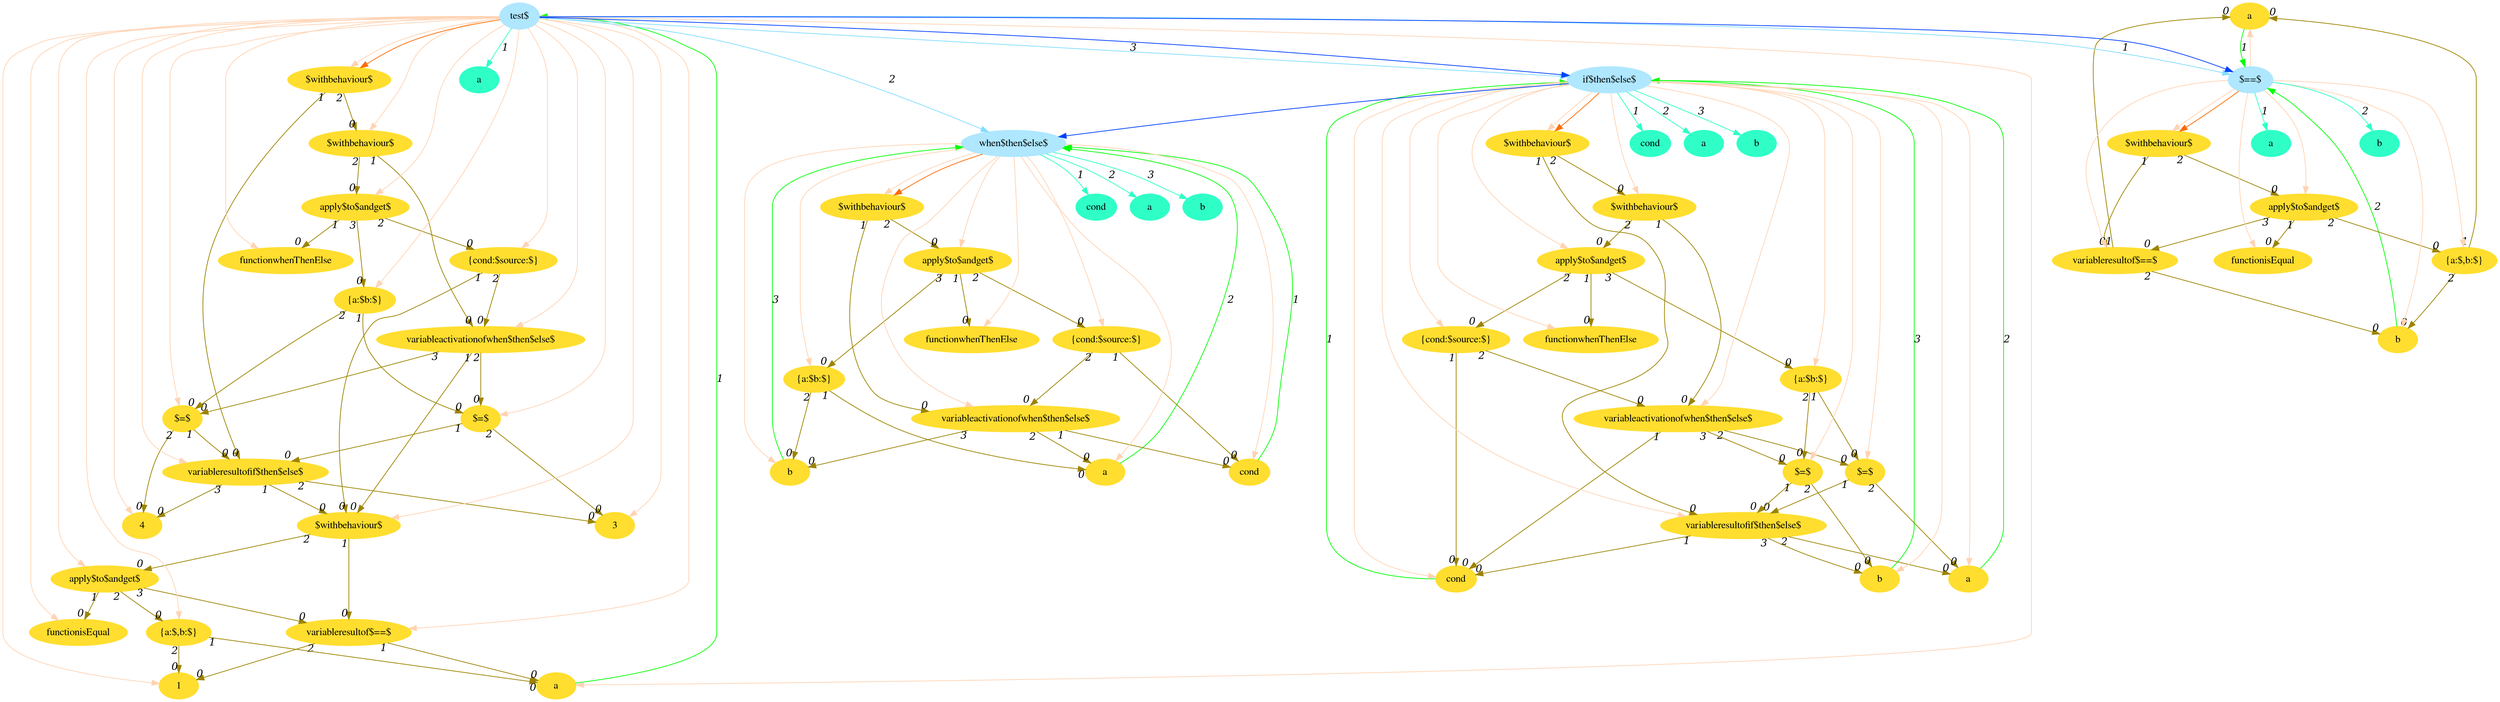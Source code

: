 digraph g{node_351 [shape="ellipse", style="filled", color="#ffde2f", fontname="Times", label="a" ]
node_357 [shape="ellipse", style="filled", color="#ffde2f", fontname="Times", label="b" ]
node_363 [shape="ellipse", style="filled", color="#ffde2f", fontname="Times", label="variableresultof$==$" ]
node_370 [shape="ellipse", style="filled", color="#ffde2f", fontname="Times", label="functionisEqual" ]
node_374 [shape="ellipse", style="filled", color="#ffde2f", fontname="Times", label="{a:$,b:$}" ]
node_380 [shape="ellipse", style="filled", color="#ffde2f", fontname="Times", label="apply$to$andget$" ]
node_387 [shape="ellipse", style="filled", color="#ffde2f", fontname="Times", label="$withbehaviour$" ]
node_393 [shape="ellipse", style="filled", color="#ffde2f", fontname="Times", label="cond" ]
node_399 [shape="ellipse", style="filled", color="#ffde2f", fontname="Times", label="a" ]
node_405 [shape="ellipse", style="filled", color="#ffde2f", fontname="Times", label="b" ]
node_411 [shape="ellipse", style="filled", color="#ffde2f", fontname="Times", label="variableactivationofwhen$then$else$" ]
node_419 [shape="ellipse", style="filled", color="#ffde2f", fontname="Times", label="functionwhenThenElse" ]
node_423 [shape="ellipse", style="filled", color="#ffde2f", fontname="Times", label="{cond:$source:$}" ]
node_429 [shape="ellipse", style="filled", color="#ffde2f", fontname="Times", label="{a:$b:$}" ]
node_435 [shape="ellipse", style="filled", color="#ffde2f", fontname="Times", label="apply$to$andget$" ]
node_442 [shape="ellipse", style="filled", color="#ffde2f", fontname="Times", label="$withbehaviour$" ]
node_448 [shape="ellipse", style="filled", color="#ffde2f", fontname="Times", label="cond" ]
node_454 [shape="ellipse", style="filled", color="#ffde2f", fontname="Times", label="a" ]
node_460 [shape="ellipse", style="filled", color="#ffde2f", fontname="Times", label="b" ]
node_466 [shape="ellipse", style="filled", color="#ffde2f", fontname="Times", label="variableresultofif$then$else$" ]
node_475 [shape="ellipse", style="filled", color="#ffde2f", fontname="Times", label="$=$" ]
node_481 [shape="ellipse", style="filled", color="#ffde2f", fontname="Times", label="$=$" ]
node_490 [shape="ellipse", style="filled", color="#ffde2f", fontname="Times", label="variableactivationofwhen$then$else$" ]
node_491 [shape="ellipse", style="filled", color="#ffde2f", fontname="Times", label="functionwhenThenElse" ]
node_492 [shape="ellipse", style="filled", color="#ffde2f", fontname="Times", label="{cond:$source:$}" ]
node_493 [shape="ellipse", style="filled", color="#ffde2f", fontname="Times", label="{a:$b:$}" ]
node_494 [shape="ellipse", style="filled", color="#ffde2f", fontname="Times", label="apply$to$andget$" ]
node_495 [shape="ellipse", style="filled", color="#ffde2f", fontname="Times", label="$withbehaviour$" ]
node_527 [shape="ellipse", style="filled", color="#ffde2f", fontname="Times", label="$withbehaviour$" ]
node_533 [shape="ellipse", style="filled", color="#ffde2f", fontname="Times", label="a" ]
node_538 [shape="ellipse", style="filled", color="#ffde2f", fontname="Times", label="1" ]
node_544 [shape="ellipse", style="filled", color="#ffde2f", fontname="Times", label="variableresultof$==$" ]
node_545 [shape="ellipse", style="filled", color="#ffde2f", fontname="Times", label="functionisEqual" ]
node_546 [shape="ellipse", style="filled", color="#ffde2f", fontname="Times", label="{a:$,b:$}" ]
node_547 [shape="ellipse", style="filled", color="#ffde2f", fontname="Times", label="apply$to$andget$" ]
node_548 [shape="ellipse", style="filled", color="#ffde2f", fontname="Times", label="$withbehaviour$" ]
node_572 [shape="ellipse", style="filled", color="#ffde2f", fontname="Times", label="3" ]
node_576 [shape="ellipse", style="filled", color="#ffde2f", fontname="Times", label="4" ]
node_583 [shape="ellipse", style="filled", color="#ffde2f", fontname="Times", label="variableresultofif$then$else$" ]
node_584 [shape="ellipse", style="filled", color="#ffde2f", fontname="Times", label="$=$" ]
node_585 [shape="ellipse", style="filled", color="#ffde2f", fontname="Times", label="$=$" ]
node_586 [shape="ellipse", style="filled", color="#ffde2f", fontname="Times", label="variableactivationofwhen$then$else$" ]
node_587 [shape="ellipse", style="filled", color="#ffde2f", fontname="Times", label="functionwhenThenElse" ]
node_588 [shape="ellipse", style="filled", color="#ffde2f", fontname="Times", label="{cond:$source:$}" ]
node_589 [shape="ellipse", style="filled", color="#ffde2f", fontname="Times", label="{a:$b:$}" ]
node_590 [shape="ellipse", style="filled", color="#ffde2f", fontname="Times", label="apply$to$andget$" ]
node_591 [shape="ellipse", style="filled", color="#ffde2f", fontname="Times", label="$withbehaviour$" ]
node_592 [shape="ellipse", style="filled", color="#ffde2f", fontname="Times", label="$withbehaviour$" ]
node_1 [shape="ellipse", style="filled", color="#afe7ff", fontname="Times", label="test$" ]
node_2 [shape="ellipse", style="filled", color="#afe7ff", fontname="Times", label="$==$" ]
node_43 [shape="ellipse", style="filled", color="#afe7ff", fontname="Times", label="when$then$else$" ]
node_98 [shape="ellipse", style="filled", color="#afe7ff", fontname="Times", label="if$then$else$" ]
node_3 [shape="ellipse", style="filled", color="#2fffc7", fontname="Times", label="a" ]
node_4 [shape="ellipse", style="filled", color="#2fffc7", fontname="Times", label="b" ]
node_44 [shape="ellipse", style="filled", color="#2fffc7", fontname="Times", label="cond" ]
node_45 [shape="ellipse", style="filled", color="#2fffc7", fontname="Times", label="a" ]
node_46 [shape="ellipse", style="filled", color="#2fffc7", fontname="Times", label="b" ]
node_99 [shape="ellipse", style="filled", color="#2fffc7", fontname="Times", label="cond" ]
node_100 [shape="ellipse", style="filled", color="#2fffc7", fontname="Times", label="a" ]
node_101 [shape="ellipse", style="filled", color="#2fffc7", fontname="Times", label="b" ]
node_165 [shape="ellipse", style="filled", color="#2fffc7", fontname="Times", label="a" ]
node_2 -> node_351 [dir=forward, arrowHead=normal, fontname="Times-Italic", arrowsize=1, color="#ffd3b3", label="",  headlabel="", taillabel="" ]
node_2 -> node_357 [dir=forward, arrowHead=normal, fontname="Times-Italic", arrowsize=1, color="#ffd3b3", label="",  headlabel="", taillabel="" ]
node_2 -> node_363 [dir=forward, arrowHead=normal, fontname="Times-Italic", arrowsize=1, color="#ffd3b3", label="",  headlabel="", taillabel="" ]
node_2 -> node_370 [dir=forward, arrowHead=normal, fontname="Times-Italic", arrowsize=1, color="#ffd3b3", label="",  headlabel="", taillabel="" ]
node_2 -> node_374 [dir=forward, arrowHead=normal, fontname="Times-Italic", arrowsize=1, color="#ffd3b3", label="",  headlabel="", taillabel="" ]
node_2 -> node_380 [dir=forward, arrowHead=normal, fontname="Times-Italic", arrowsize=1, color="#ffd3b3", label="",  headlabel="", taillabel="" ]
node_2 -> node_387 [dir=forward, arrowHead=normal, fontname="Times-Italic", arrowsize=1, color="#ffd3b3", label="",  headlabel="", taillabel="" ]
node_43 -> node_393 [dir=forward, arrowHead=normal, fontname="Times-Italic", arrowsize=1, color="#ffd3b3", label="",  headlabel="", taillabel="" ]
node_43 -> node_399 [dir=forward, arrowHead=normal, fontname="Times-Italic", arrowsize=1, color="#ffd3b3", label="",  headlabel="", taillabel="" ]
node_43 -> node_405 [dir=forward, arrowHead=normal, fontname="Times-Italic", arrowsize=1, color="#ffd3b3", label="",  headlabel="", taillabel="" ]
node_43 -> node_411 [dir=forward, arrowHead=normal, fontname="Times-Italic", arrowsize=1, color="#ffd3b3", label="",  headlabel="", taillabel="" ]
node_43 -> node_419 [dir=forward, arrowHead=normal, fontname="Times-Italic", arrowsize=1, color="#ffd3b3", label="",  headlabel="", taillabel="" ]
node_43 -> node_423 [dir=forward, arrowHead=normal, fontname="Times-Italic", arrowsize=1, color="#ffd3b3", label="",  headlabel="", taillabel="" ]
node_43 -> node_429 [dir=forward, arrowHead=normal, fontname="Times-Italic", arrowsize=1, color="#ffd3b3", label="",  headlabel="", taillabel="" ]
node_43 -> node_435 [dir=forward, arrowHead=normal, fontname="Times-Italic", arrowsize=1, color="#ffd3b3", label="",  headlabel="", taillabel="" ]
node_43 -> node_442 [dir=forward, arrowHead=normal, fontname="Times-Italic", arrowsize=1, color="#ffd3b3", label="",  headlabel="", taillabel="" ]
node_98 -> node_448 [dir=forward, arrowHead=normal, fontname="Times-Italic", arrowsize=1, color="#ffd3b3", label="",  headlabel="", taillabel="" ]
node_98 -> node_454 [dir=forward, arrowHead=normal, fontname="Times-Italic", arrowsize=1, color="#ffd3b3", label="",  headlabel="", taillabel="" ]
node_98 -> node_460 [dir=forward, arrowHead=normal, fontname="Times-Italic", arrowsize=1, color="#ffd3b3", label="",  headlabel="", taillabel="" ]
node_98 -> node_466 [dir=forward, arrowHead=normal, fontname="Times-Italic", arrowsize=1, color="#ffd3b3", label="",  headlabel="", taillabel="" ]
node_98 -> node_475 [dir=forward, arrowHead=normal, fontname="Times-Italic", arrowsize=1, color="#ffd3b3", label="",  headlabel="", taillabel="" ]
node_98 -> node_481 [dir=forward, arrowHead=normal, fontname="Times-Italic", arrowsize=1, color="#ffd3b3", label="",  headlabel="", taillabel="" ]
node_98 -> node_490 [dir=forward, arrowHead=normal, fontname="Times-Italic", arrowsize=1, color="#ffd3b3", label="",  headlabel="", taillabel="" ]
node_98 -> node_491 [dir=forward, arrowHead=normal, fontname="Times-Italic", arrowsize=1, color="#ffd3b3", label="",  headlabel="", taillabel="" ]
node_98 -> node_492 [dir=forward, arrowHead=normal, fontname="Times-Italic", arrowsize=1, color="#ffd3b3", label="",  headlabel="", taillabel="" ]
node_98 -> node_493 [dir=forward, arrowHead=normal, fontname="Times-Italic", arrowsize=1, color="#ffd3b3", label="",  headlabel="", taillabel="" ]
node_98 -> node_494 [dir=forward, arrowHead=normal, fontname="Times-Italic", arrowsize=1, color="#ffd3b3", label="",  headlabel="", taillabel="" ]
node_98 -> node_495 [dir=forward, arrowHead=normal, fontname="Times-Italic", arrowsize=1, color="#ffd3b3", label="",  headlabel="", taillabel="" ]
node_98 -> node_527 [dir=forward, arrowHead=normal, fontname="Times-Italic", arrowsize=1, color="#ffd3b3", label="",  headlabel="", taillabel="" ]
node_1 -> node_533 [dir=forward, arrowHead=normal, fontname="Times-Italic", arrowsize=1, color="#ffd3b3", label="",  headlabel="", taillabel="" ]
node_1 -> node_538 [dir=forward, arrowHead=normal, fontname="Times-Italic", arrowsize=1, color="#ffd3b3", label="",  headlabel="", taillabel="" ]
node_1 -> node_544 [dir=forward, arrowHead=normal, fontname="Times-Italic", arrowsize=1, color="#ffd3b3", label="",  headlabel="", taillabel="" ]
node_1 -> node_545 [dir=forward, arrowHead=normal, fontname="Times-Italic", arrowsize=1, color="#ffd3b3", label="",  headlabel="", taillabel="" ]
node_1 -> node_546 [dir=forward, arrowHead=normal, fontname="Times-Italic", arrowsize=1, color="#ffd3b3", label="",  headlabel="", taillabel="" ]
node_1 -> node_547 [dir=forward, arrowHead=normal, fontname="Times-Italic", arrowsize=1, color="#ffd3b3", label="",  headlabel="", taillabel="" ]
node_1 -> node_548 [dir=forward, arrowHead=normal, fontname="Times-Italic", arrowsize=1, color="#ffd3b3", label="",  headlabel="", taillabel="" ]
node_1 -> node_572 [dir=forward, arrowHead=normal, fontname="Times-Italic", arrowsize=1, color="#ffd3b3", label="",  headlabel="", taillabel="" ]
node_1 -> node_576 [dir=forward, arrowHead=normal, fontname="Times-Italic", arrowsize=1, color="#ffd3b3", label="",  headlabel="", taillabel="" ]
node_1 -> node_583 [dir=forward, arrowHead=normal, fontname="Times-Italic", arrowsize=1, color="#ffd3b3", label="",  headlabel="", taillabel="" ]
node_1 -> node_584 [dir=forward, arrowHead=normal, fontname="Times-Italic", arrowsize=1, color="#ffd3b3", label="",  headlabel="", taillabel="" ]
node_1 -> node_585 [dir=forward, arrowHead=normal, fontname="Times-Italic", arrowsize=1, color="#ffd3b3", label="",  headlabel="", taillabel="" ]
node_1 -> node_586 [dir=forward, arrowHead=normal, fontname="Times-Italic", arrowsize=1, color="#ffd3b3", label="",  headlabel="", taillabel="" ]
node_1 -> node_587 [dir=forward, arrowHead=normal, fontname="Times-Italic", arrowsize=1, color="#ffd3b3", label="",  headlabel="", taillabel="" ]
node_1 -> node_588 [dir=forward, arrowHead=normal, fontname="Times-Italic", arrowsize=1, color="#ffd3b3", label="",  headlabel="", taillabel="" ]
node_1 -> node_589 [dir=forward, arrowHead=normal, fontname="Times-Italic", arrowsize=1, color="#ffd3b3", label="",  headlabel="", taillabel="" ]
node_1 -> node_590 [dir=forward, arrowHead=normal, fontname="Times-Italic", arrowsize=1, color="#ffd3b3", label="",  headlabel="", taillabel="" ]
node_1 -> node_591 [dir=forward, arrowHead=normal, fontname="Times-Italic", arrowsize=1, color="#ffd3b3", label="",  headlabel="", taillabel="" ]
node_1 -> node_592 [dir=forward, arrowHead=normal, fontname="Times-Italic", arrowsize=1, color="#ffd3b3", label="",  headlabel="", taillabel="" ]
node_2 -> node_387 [dir=forward, arrowHead=normal, fontname="Times-Italic", arrowsize=1, color="#ff6b00", label="",  headlabel="", taillabel="" ]
node_43 -> node_442 [dir=forward, arrowHead=normal, fontname="Times-Italic", arrowsize=1, color="#ff6b00", label="",  headlabel="", taillabel="" ]
node_98 -> node_527 [dir=forward, arrowHead=normal, fontname="Times-Italic", arrowsize=1, color="#ff6b00", label="",  headlabel="", taillabel="" ]
node_1 -> node_592 [dir=forward, arrowHead=normal, fontname="Times-Italic", arrowsize=1, color="#ff6b00", label="",  headlabel="", taillabel="" ]
node_351 -> node_2 [dir=forward, arrowHead=normal, fontname="Times-Italic", arrowsize=1, color="#00ff03", label="1",  headlabel="", taillabel="" ]
node_357 -> node_2 [dir=forward, arrowHead=normal, fontname="Times-Italic", arrowsize=1, color="#00ff03", label="2",  headlabel="", taillabel="" ]
node_393 -> node_43 [dir=forward, arrowHead=normal, fontname="Times-Italic", arrowsize=1, color="#00ff03", label="1",  headlabel="", taillabel="" ]
node_399 -> node_43 [dir=forward, arrowHead=normal, fontname="Times-Italic", arrowsize=1, color="#00ff03", label="2",  headlabel="", taillabel="" ]
node_405 -> node_43 [dir=forward, arrowHead=normal, fontname="Times-Italic", arrowsize=1, color="#00ff03", label="3",  headlabel="", taillabel="" ]
node_448 -> node_98 [dir=forward, arrowHead=normal, fontname="Times-Italic", arrowsize=1, color="#00ff03", label="1",  headlabel="", taillabel="" ]
node_454 -> node_98 [dir=forward, arrowHead=normal, fontname="Times-Italic", arrowsize=1, color="#00ff03", label="2",  headlabel="", taillabel="" ]
node_460 -> node_98 [dir=forward, arrowHead=normal, fontname="Times-Italic", arrowsize=1, color="#00ff03", label="3",  headlabel="", taillabel="" ]
node_533 -> node_1 [dir=forward, arrowHead=normal, fontname="Times-Italic", arrowsize=1, color="#00ff03", label="1",  headlabel="", taillabel="" ]
node_363 -> node_351 [dir=forward, arrowHead=normal, fontname="Times-Italic", arrowsize=1, color="#9d8400", label="",  headlabel="0", taillabel="1" ]
node_363 -> node_357 [dir=forward, arrowHead=normal, fontname="Times-Italic", arrowsize=1, color="#9d8400", label="",  headlabel="0", taillabel="2" ]
node_374 -> node_351 [dir=forward, arrowHead=normal, fontname="Times-Italic", arrowsize=1, color="#9d8400", label="",  headlabel="0", taillabel="1" ]
node_374 -> node_357 [dir=forward, arrowHead=normal, fontname="Times-Italic", arrowsize=1, color="#9d8400", label="",  headlabel="0", taillabel="2" ]
node_380 -> node_363 [dir=forward, arrowHead=normal, fontname="Times-Italic", arrowsize=1, color="#9d8400", label="",  headlabel="0", taillabel="3" ]
node_380 -> node_370 [dir=forward, arrowHead=normal, fontname="Times-Italic", arrowsize=1, color="#9d8400", label="",  headlabel="0", taillabel="1" ]
node_380 -> node_374 [dir=forward, arrowHead=normal, fontname="Times-Italic", arrowsize=1, color="#9d8400", label="",  headlabel="0", taillabel="2" ]
node_387 -> node_363 [dir=forward, arrowHead=normal, fontname="Times-Italic", arrowsize=1, color="#9d8400", label="",  headlabel="0", taillabel="1" ]
node_387 -> node_380 [dir=forward, arrowHead=normal, fontname="Times-Italic", arrowsize=1, color="#9d8400", label="",  headlabel="0", taillabel="2" ]
node_411 -> node_393 [dir=forward, arrowHead=normal, fontname="Times-Italic", arrowsize=1, color="#9d8400", label="",  headlabel="0", taillabel="1" ]
node_411 -> node_399 [dir=forward, arrowHead=normal, fontname="Times-Italic", arrowsize=1, color="#9d8400", label="",  headlabel="0", taillabel="2" ]
node_411 -> node_405 [dir=forward, arrowHead=normal, fontname="Times-Italic", arrowsize=1, color="#9d8400", label="",  headlabel="0", taillabel="3" ]
node_423 -> node_393 [dir=forward, arrowHead=normal, fontname="Times-Italic", arrowsize=1, color="#9d8400", label="",  headlabel="0", taillabel="1" ]
node_423 -> node_411 [dir=forward, arrowHead=normal, fontname="Times-Italic", arrowsize=1, color="#9d8400", label="",  headlabel="0", taillabel="2" ]
node_429 -> node_399 [dir=forward, arrowHead=normal, fontname="Times-Italic", arrowsize=1, color="#9d8400", label="",  headlabel="0", taillabel="1" ]
node_429 -> node_405 [dir=forward, arrowHead=normal, fontname="Times-Italic", arrowsize=1, color="#9d8400", label="",  headlabel="0", taillabel="2" ]
node_435 -> node_419 [dir=forward, arrowHead=normal, fontname="Times-Italic", arrowsize=1, color="#9d8400", label="",  headlabel="0", taillabel="1" ]
node_435 -> node_423 [dir=forward, arrowHead=normal, fontname="Times-Italic", arrowsize=1, color="#9d8400", label="",  headlabel="0", taillabel="2" ]
node_435 -> node_429 [dir=forward, arrowHead=normal, fontname="Times-Italic", arrowsize=1, color="#9d8400", label="",  headlabel="0", taillabel="3" ]
node_442 -> node_411 [dir=forward, arrowHead=normal, fontname="Times-Italic", arrowsize=1, color="#9d8400", label="",  headlabel="0", taillabel="1" ]
node_442 -> node_435 [dir=forward, arrowHead=normal, fontname="Times-Italic", arrowsize=1, color="#9d8400", label="",  headlabel="0", taillabel="2" ]
node_466 -> node_448 [dir=forward, arrowHead=normal, fontname="Times-Italic", arrowsize=1, color="#9d8400", label="",  headlabel="0", taillabel="1" ]
node_466 -> node_454 [dir=forward, arrowHead=normal, fontname="Times-Italic", arrowsize=1, color="#9d8400", label="",  headlabel="0", taillabel="2" ]
node_466 -> node_460 [dir=forward, arrowHead=normal, fontname="Times-Italic", arrowsize=1, color="#9d8400", label="",  headlabel="0", taillabel="3" ]
node_475 -> node_454 [dir=forward, arrowHead=normal, fontname="Times-Italic", arrowsize=1, color="#9d8400", label="",  headlabel="0", taillabel="2" ]
node_475 -> node_466 [dir=forward, arrowHead=normal, fontname="Times-Italic", arrowsize=1, color="#9d8400", label="",  headlabel="0", taillabel="1" ]
node_481 -> node_460 [dir=forward, arrowHead=normal, fontname="Times-Italic", arrowsize=1, color="#9d8400", label="",  headlabel="0", taillabel="2" ]
node_481 -> node_466 [dir=forward, arrowHead=normal, fontname="Times-Italic", arrowsize=1, color="#9d8400", label="",  headlabel="0", taillabel="1" ]
node_492 -> node_490 [dir=forward, arrowHead=normal, fontname="Times-Italic", arrowsize=1, color="#9d8400", label="",  headlabel="0", taillabel="2" ]
node_494 -> node_491 [dir=forward, arrowHead=normal, fontname="Times-Italic", arrowsize=1, color="#9d8400", label="",  headlabel="0", taillabel="1" ]
node_494 -> node_492 [dir=forward, arrowHead=normal, fontname="Times-Italic", arrowsize=1, color="#9d8400", label="",  headlabel="0", taillabel="2" ]
node_494 -> node_493 [dir=forward, arrowHead=normal, fontname="Times-Italic", arrowsize=1, color="#9d8400", label="",  headlabel="0", taillabel="3" ]
node_495 -> node_490 [dir=forward, arrowHead=normal, fontname="Times-Italic", arrowsize=1, color="#9d8400", label="",  headlabel="0", taillabel="1" ]
node_495 -> node_494 [dir=forward, arrowHead=normal, fontname="Times-Italic", arrowsize=1, color="#9d8400", label="",  headlabel="0", taillabel="2" ]
node_490 -> node_448 [dir=forward, arrowHead=normal, fontname="Times-Italic", arrowsize=1, color="#9d8400", label="",  headlabel="0", taillabel="1" ]
node_492 -> node_448 [dir=forward, arrowHead=normal, fontname="Times-Italic", arrowsize=1, color="#9d8400", label="",  headlabel="0", taillabel="1" ]
node_490 -> node_475 [dir=forward, arrowHead=normal, fontname="Times-Italic", arrowsize=1, color="#9d8400", label="",  headlabel="0", taillabel="2" ]
node_493 -> node_475 [dir=forward, arrowHead=normal, fontname="Times-Italic", arrowsize=1, color="#9d8400", label="",  headlabel="0", taillabel="1" ]
node_490 -> node_481 [dir=forward, arrowHead=normal, fontname="Times-Italic", arrowsize=1, color="#9d8400", label="",  headlabel="0", taillabel="3" ]
node_493 -> node_481 [dir=forward, arrowHead=normal, fontname="Times-Italic", arrowsize=1, color="#9d8400", label="",  headlabel="0", taillabel="2" ]
node_527 -> node_466 [dir=forward, arrowHead=normal, fontname="Times-Italic", arrowsize=1, color="#9d8400", label="",  headlabel="0", taillabel="1" ]
node_527 -> node_495 [dir=forward, arrowHead=normal, fontname="Times-Italic", arrowsize=1, color="#9d8400", label="",  headlabel="0", taillabel="2" ]
node_547 -> node_544 [dir=forward, arrowHead=normal, fontname="Times-Italic", arrowsize=1, color="#9d8400", label="",  headlabel="0", taillabel="3" ]
node_547 -> node_545 [dir=forward, arrowHead=normal, fontname="Times-Italic", arrowsize=1, color="#9d8400", label="",  headlabel="0", taillabel="1" ]
node_547 -> node_546 [dir=forward, arrowHead=normal, fontname="Times-Italic", arrowsize=1, color="#9d8400", label="",  headlabel="0", taillabel="2" ]
node_548 -> node_544 [dir=forward, arrowHead=normal, fontname="Times-Italic", arrowsize=1, color="#9d8400", label="",  headlabel="0", taillabel="1" ]
node_548 -> node_547 [dir=forward, arrowHead=normal, fontname="Times-Italic", arrowsize=1, color="#9d8400", label="",  headlabel="0", taillabel="2" ]
node_544 -> node_533 [dir=forward, arrowHead=normal, fontname="Times-Italic", arrowsize=1, color="#9d8400", label="",  headlabel="0", taillabel="1" ]
node_546 -> node_533 [dir=forward, arrowHead=normal, fontname="Times-Italic", arrowsize=1, color="#9d8400", label="",  headlabel="0", taillabel="1" ]
node_544 -> node_538 [dir=forward, arrowHead=normal, fontname="Times-Italic", arrowsize=1, color="#9d8400", label="",  headlabel="0", taillabel="2" ]
node_546 -> node_538 [dir=forward, arrowHead=normal, fontname="Times-Italic", arrowsize=1, color="#9d8400", label="",  headlabel="0", taillabel="2" ]
node_584 -> node_583 [dir=forward, arrowHead=normal, fontname="Times-Italic", arrowsize=1, color="#9d8400", label="",  headlabel="0", taillabel="1" ]
node_585 -> node_583 [dir=forward, arrowHead=normal, fontname="Times-Italic", arrowsize=1, color="#9d8400", label="",  headlabel="0", taillabel="1" ]
node_588 -> node_586 [dir=forward, arrowHead=normal, fontname="Times-Italic", arrowsize=1, color="#9d8400", label="",  headlabel="0", taillabel="2" ]
node_590 -> node_587 [dir=forward, arrowHead=normal, fontname="Times-Italic", arrowsize=1, color="#9d8400", label="",  headlabel="0", taillabel="1" ]
node_590 -> node_588 [dir=forward, arrowHead=normal, fontname="Times-Italic", arrowsize=1, color="#9d8400", label="",  headlabel="0", taillabel="2" ]
node_590 -> node_589 [dir=forward, arrowHead=normal, fontname="Times-Italic", arrowsize=1, color="#9d8400", label="",  headlabel="0", taillabel="3" ]
node_591 -> node_586 [dir=forward, arrowHead=normal, fontname="Times-Italic", arrowsize=1, color="#9d8400", label="",  headlabel="0", taillabel="1" ]
node_591 -> node_590 [dir=forward, arrowHead=normal, fontname="Times-Italic", arrowsize=1, color="#9d8400", label="",  headlabel="0", taillabel="2" ]
node_586 -> node_584 [dir=forward, arrowHead=normal, fontname="Times-Italic", arrowsize=1, color="#9d8400", label="",  headlabel="0", taillabel="2" ]
node_589 -> node_584 [dir=forward, arrowHead=normal, fontname="Times-Italic", arrowsize=1, color="#9d8400", label="",  headlabel="0", taillabel="1" ]
node_586 -> node_585 [dir=forward, arrowHead=normal, fontname="Times-Italic", arrowsize=1, color="#9d8400", label="",  headlabel="0", taillabel="3" ]
node_589 -> node_585 [dir=forward, arrowHead=normal, fontname="Times-Italic", arrowsize=1, color="#9d8400", label="",  headlabel="0", taillabel="2" ]
node_592 -> node_583 [dir=forward, arrowHead=normal, fontname="Times-Italic", arrowsize=1, color="#9d8400", label="",  headlabel="0", taillabel="1" ]
node_592 -> node_591 [dir=forward, arrowHead=normal, fontname="Times-Italic", arrowsize=1, color="#9d8400", label="",  headlabel="0", taillabel="2" ]
node_583 -> node_548 [dir=forward, arrowHead=normal, fontname="Times-Italic", arrowsize=1, color="#9d8400", label="",  headlabel="0", taillabel="1" ]
node_586 -> node_548 [dir=forward, arrowHead=normal, fontname="Times-Italic", arrowsize=1, color="#9d8400", label="",  headlabel="0", taillabel="1" ]
node_588 -> node_548 [dir=forward, arrowHead=normal, fontname="Times-Italic", arrowsize=1, color="#9d8400", label="",  headlabel="0", taillabel="1" ]
node_583 -> node_572 [dir=forward, arrowHead=normal, fontname="Times-Italic", arrowsize=1, color="#9d8400", label="",  headlabel="0", taillabel="2" ]
node_584 -> node_572 [dir=forward, arrowHead=normal, fontname="Times-Italic", arrowsize=1, color="#9d8400", label="",  headlabel="0", taillabel="2" ]
node_583 -> node_576 [dir=forward, arrowHead=normal, fontname="Times-Italic", arrowsize=1, color="#9d8400", label="",  headlabel="0", taillabel="3" ]
node_585 -> node_576 [dir=forward, arrowHead=normal, fontname="Times-Italic", arrowsize=1, color="#9d8400", label="",  headlabel="0", taillabel="2" ]
node_2 -> node_3 [dir=forward, arrowHead=normal, fontname="Times-Italic", arrowsize=1, color="#2fffc7", label="1",  headlabel="", taillabel="" ]
node_2 -> node_4 [dir=forward, arrowHead=normal, fontname="Times-Italic", arrowsize=1, color="#2fffc7", label="2",  headlabel="", taillabel="" ]
node_43 -> node_44 [dir=forward, arrowHead=normal, fontname="Times-Italic", arrowsize=1, color="#2fffc7", label="1",  headlabel="", taillabel="" ]
node_43 -> node_45 [dir=forward, arrowHead=normal, fontname="Times-Italic", arrowsize=1, color="#2fffc7", label="2",  headlabel="", taillabel="" ]
node_43 -> node_46 [dir=forward, arrowHead=normal, fontname="Times-Italic", arrowsize=1, color="#2fffc7", label="3",  headlabel="", taillabel="" ]
node_98 -> node_99 [dir=forward, arrowHead=normal, fontname="Times-Italic", arrowsize=1, color="#2fffc7", label="1",  headlabel="", taillabel="" ]
node_98 -> node_100 [dir=forward, arrowHead=normal, fontname="Times-Italic", arrowsize=1, color="#2fffc7", label="2",  headlabel="", taillabel="" ]
node_98 -> node_101 [dir=forward, arrowHead=normal, fontname="Times-Italic", arrowsize=1, color="#2fffc7", label="3",  headlabel="", taillabel="" ]
node_1 -> node_165 [dir=forward, arrowHead=normal, fontname="Times-Italic", arrowsize=1, color="#2fffc7", label="1",  headlabel="", taillabel="" ]
node_1 -> node_2 [dir=forward, arrowHead=normal, fontname="Times-Italic", arrowsize=1, color="#81ddff", label="1",  headlabel="", taillabel="" ]
node_1 -> node_43 [dir=forward, arrowHead=normal, fontname="Times-Italic", arrowsize=1, color="#81ddff", label="2",  headlabel="", taillabel="" ]
node_1 -> node_98 [dir=forward, arrowHead=normal, fontname="Times-Italic", arrowsize=1, color="#81ddff", label="3",  headlabel="", taillabel="" ]
node_1 -> node_2 [dir=forward, arrowHead=normal, fontname="Times-Italic", arrowsize=1, color="#0040ff", label="",  headlabel="", taillabel="" ]
node_1 -> node_98 [dir=forward, arrowHead=normal, fontname="Times-Italic", arrowsize=1, color="#0040ff", label="",  headlabel="", taillabel="" ]
node_98 -> node_43 [dir=forward, arrowHead=normal, fontname="Times-Italic", arrowsize=1, color="#0040ff", label="",  headlabel="", taillabel="" ]
}